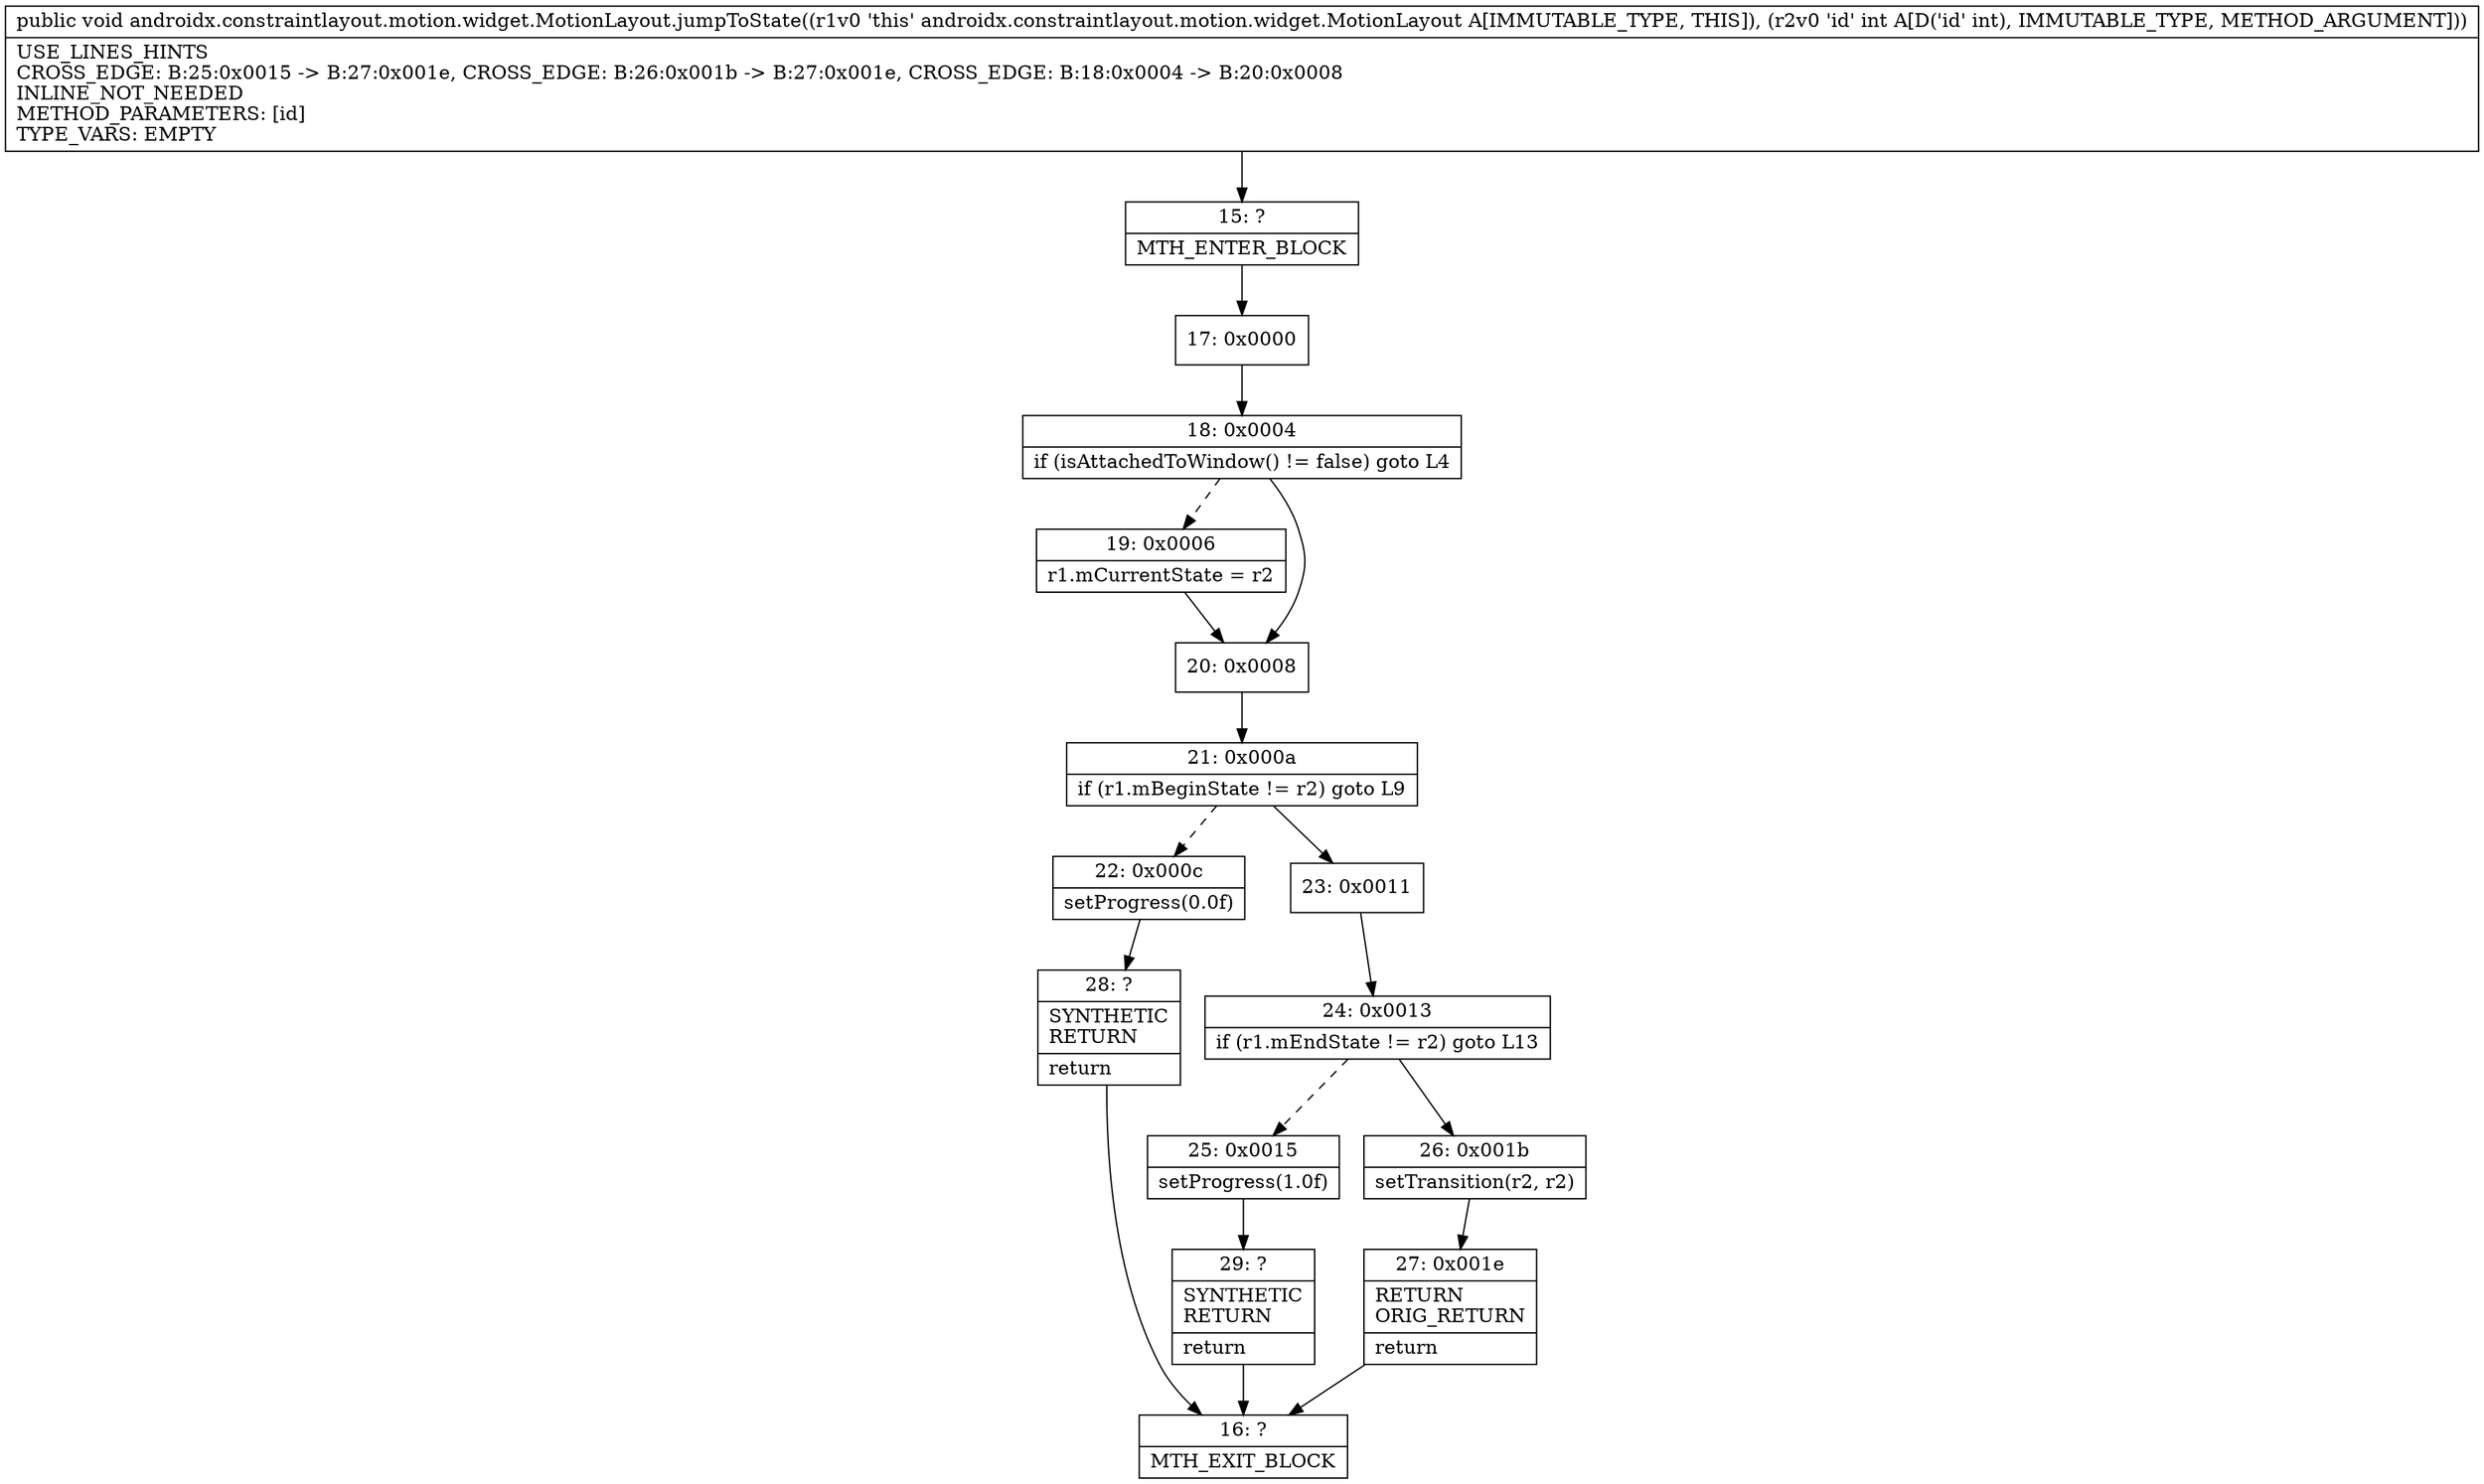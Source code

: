 digraph "CFG forandroidx.constraintlayout.motion.widget.MotionLayout.jumpToState(I)V" {
Node_15 [shape=record,label="{15\:\ ?|MTH_ENTER_BLOCK\l}"];
Node_17 [shape=record,label="{17\:\ 0x0000}"];
Node_18 [shape=record,label="{18\:\ 0x0004|if (isAttachedToWindow() != false) goto L4\l}"];
Node_19 [shape=record,label="{19\:\ 0x0006|r1.mCurrentState = r2\l}"];
Node_20 [shape=record,label="{20\:\ 0x0008}"];
Node_21 [shape=record,label="{21\:\ 0x000a|if (r1.mBeginState != r2) goto L9\l}"];
Node_22 [shape=record,label="{22\:\ 0x000c|setProgress(0.0f)\l}"];
Node_28 [shape=record,label="{28\:\ ?|SYNTHETIC\lRETURN\l|return\l}"];
Node_16 [shape=record,label="{16\:\ ?|MTH_EXIT_BLOCK\l}"];
Node_23 [shape=record,label="{23\:\ 0x0011}"];
Node_24 [shape=record,label="{24\:\ 0x0013|if (r1.mEndState != r2) goto L13\l}"];
Node_25 [shape=record,label="{25\:\ 0x0015|setProgress(1.0f)\l}"];
Node_29 [shape=record,label="{29\:\ ?|SYNTHETIC\lRETURN\l|return\l}"];
Node_26 [shape=record,label="{26\:\ 0x001b|setTransition(r2, r2)\l}"];
Node_27 [shape=record,label="{27\:\ 0x001e|RETURN\lORIG_RETURN\l|return\l}"];
MethodNode[shape=record,label="{public void androidx.constraintlayout.motion.widget.MotionLayout.jumpToState((r1v0 'this' androidx.constraintlayout.motion.widget.MotionLayout A[IMMUTABLE_TYPE, THIS]), (r2v0 'id' int A[D('id' int), IMMUTABLE_TYPE, METHOD_ARGUMENT]))  | USE_LINES_HINTS\lCROSS_EDGE: B:25:0x0015 \-\> B:27:0x001e, CROSS_EDGE: B:26:0x001b \-\> B:27:0x001e, CROSS_EDGE: B:18:0x0004 \-\> B:20:0x0008\lINLINE_NOT_NEEDED\lMETHOD_PARAMETERS: [id]\lTYPE_VARS: EMPTY\l}"];
MethodNode -> Node_15;Node_15 -> Node_17;
Node_17 -> Node_18;
Node_18 -> Node_19[style=dashed];
Node_18 -> Node_20;
Node_19 -> Node_20;
Node_20 -> Node_21;
Node_21 -> Node_22[style=dashed];
Node_21 -> Node_23;
Node_22 -> Node_28;
Node_28 -> Node_16;
Node_23 -> Node_24;
Node_24 -> Node_25[style=dashed];
Node_24 -> Node_26;
Node_25 -> Node_29;
Node_29 -> Node_16;
Node_26 -> Node_27;
Node_27 -> Node_16;
}

